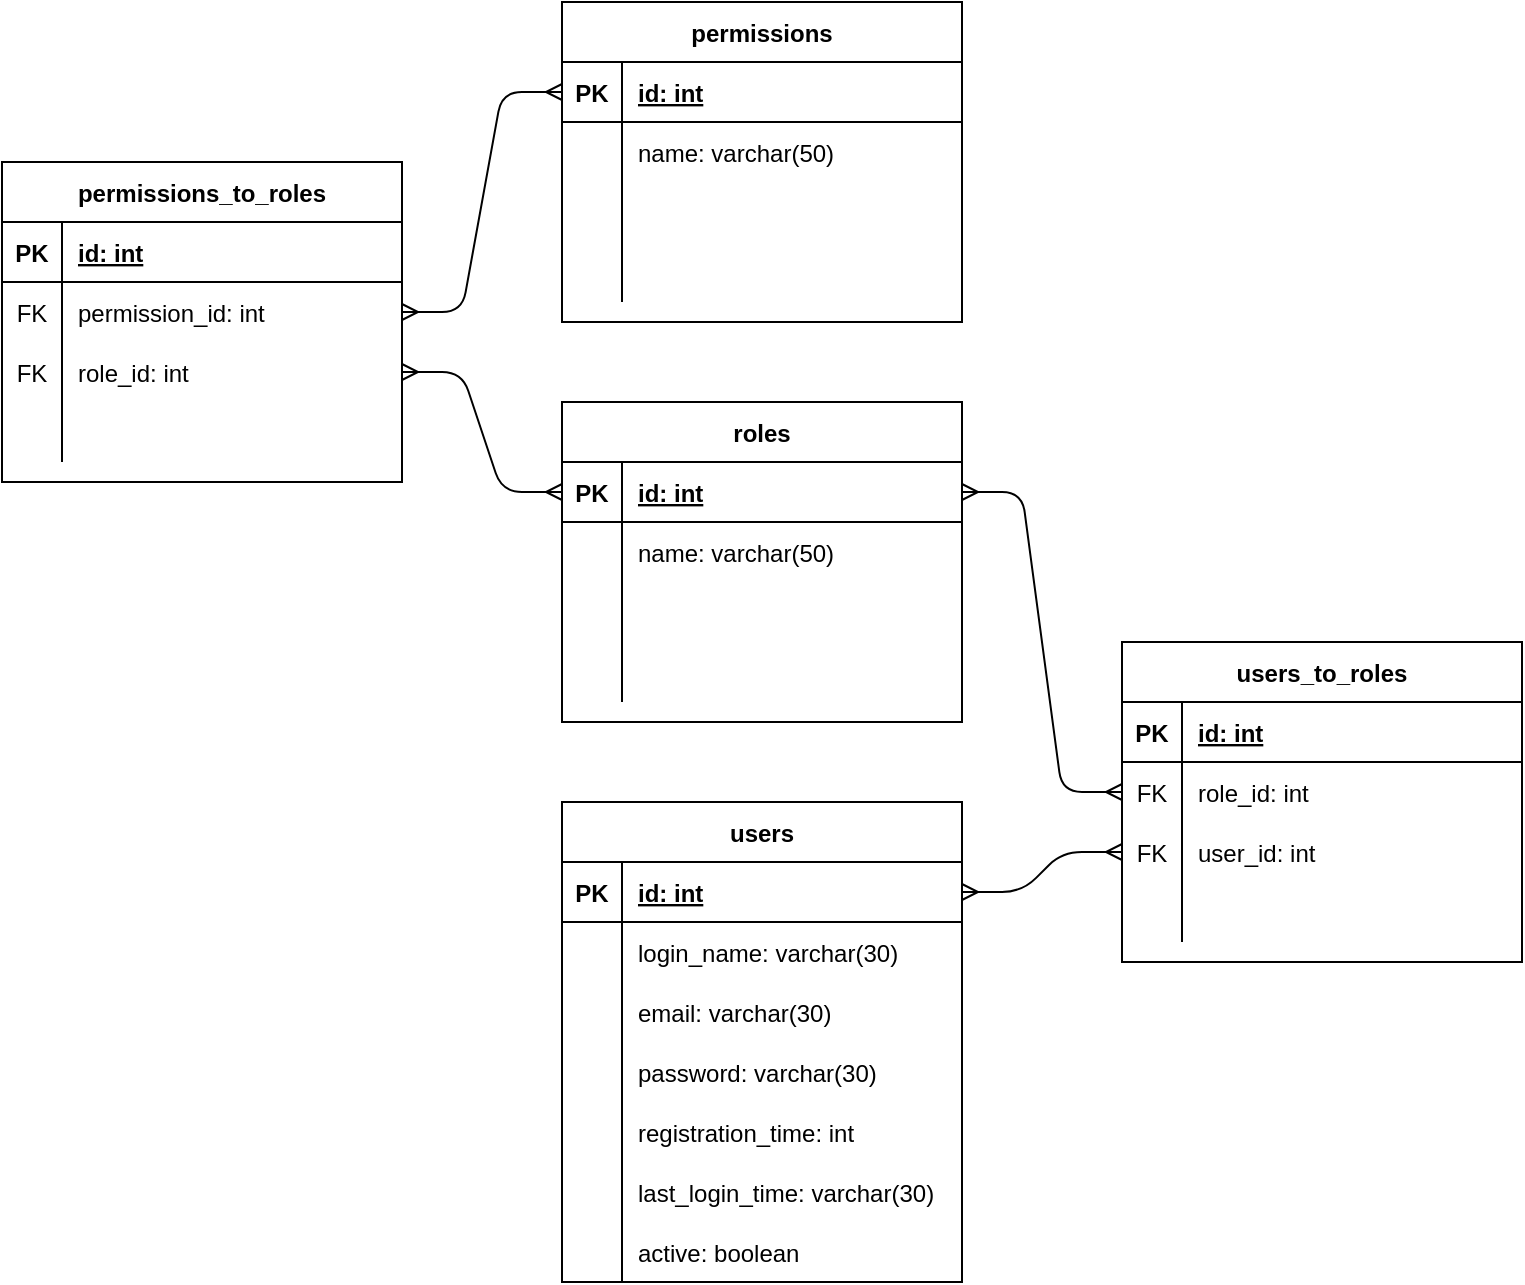 <mxfile version="13.9.9" type="device"><diagram id="AAN3GtkUn2ZmZRjl5-vt" name="Seite-1"><mxGraphModel dx="1024" dy="592" grid="1" gridSize="10" guides="1" tooltips="1" connect="1" arrows="1" fold="1" page="1" pageScale="1" pageWidth="827" pageHeight="1169" math="0" shadow="0"><root><mxCell id="0"/><mxCell id="1" parent="0"/><mxCell id="a_lSankd49kzcHhsoX8u-1" value="permissions" style="shape=table;startSize=30;container=1;collapsible=1;childLayout=tableLayout;fixedRows=1;rowLines=0;fontStyle=1;align=center;resizeLast=1;" parent="1" vertex="1"><mxGeometry x="320" y="40" width="200" height="160" as="geometry"/></mxCell><mxCell id="a_lSankd49kzcHhsoX8u-2" value="" style="shape=partialRectangle;collapsible=0;dropTarget=0;pointerEvents=0;fillColor=none;top=0;left=0;bottom=1;right=0;points=[[0,0.5],[1,0.5]];portConstraint=eastwest;" parent="a_lSankd49kzcHhsoX8u-1" vertex="1"><mxGeometry y="30" width="200" height="30" as="geometry"/></mxCell><mxCell id="a_lSankd49kzcHhsoX8u-3" value="PK" style="shape=partialRectangle;connectable=0;fillColor=none;top=0;left=0;bottom=0;right=0;fontStyle=1;overflow=hidden;" parent="a_lSankd49kzcHhsoX8u-2" vertex="1"><mxGeometry width="30" height="30" as="geometry"/></mxCell><mxCell id="a_lSankd49kzcHhsoX8u-4" value="id: int" style="shape=partialRectangle;connectable=0;fillColor=none;top=0;left=0;bottom=0;right=0;align=left;spacingLeft=6;fontStyle=5;overflow=hidden;" parent="a_lSankd49kzcHhsoX8u-2" vertex="1"><mxGeometry x="30" width="170" height="30" as="geometry"/></mxCell><mxCell id="a_lSankd49kzcHhsoX8u-5" value="" style="shape=partialRectangle;collapsible=0;dropTarget=0;pointerEvents=0;fillColor=none;top=0;left=0;bottom=0;right=0;points=[[0,0.5],[1,0.5]];portConstraint=eastwest;" parent="a_lSankd49kzcHhsoX8u-1" vertex="1"><mxGeometry y="60" width="200" height="30" as="geometry"/></mxCell><mxCell id="a_lSankd49kzcHhsoX8u-6" value="" style="shape=partialRectangle;connectable=0;fillColor=none;top=0;left=0;bottom=0;right=0;editable=1;overflow=hidden;" parent="a_lSankd49kzcHhsoX8u-5" vertex="1"><mxGeometry width="30" height="30" as="geometry"/></mxCell><mxCell id="a_lSankd49kzcHhsoX8u-7" value="name: varchar(50)" style="shape=partialRectangle;connectable=0;fillColor=none;top=0;left=0;bottom=0;right=0;align=left;spacingLeft=6;overflow=hidden;" parent="a_lSankd49kzcHhsoX8u-5" vertex="1"><mxGeometry x="30" width="170" height="30" as="geometry"/></mxCell><mxCell id="a_lSankd49kzcHhsoX8u-8" value="" style="shape=partialRectangle;collapsible=0;dropTarget=0;pointerEvents=0;fillColor=none;top=0;left=0;bottom=0;right=0;points=[[0,0.5],[1,0.5]];portConstraint=eastwest;" parent="a_lSankd49kzcHhsoX8u-1" vertex="1"><mxGeometry y="90" width="200" height="30" as="geometry"/></mxCell><mxCell id="a_lSankd49kzcHhsoX8u-9" value="" style="shape=partialRectangle;connectable=0;fillColor=none;top=0;left=0;bottom=0;right=0;editable=1;overflow=hidden;" parent="a_lSankd49kzcHhsoX8u-8" vertex="1"><mxGeometry width="30" height="30" as="geometry"/></mxCell><mxCell id="a_lSankd49kzcHhsoX8u-10" value="" style="shape=partialRectangle;connectable=0;fillColor=none;top=0;left=0;bottom=0;right=0;align=left;spacingLeft=6;overflow=hidden;" parent="a_lSankd49kzcHhsoX8u-8" vertex="1"><mxGeometry x="30" width="170" height="30" as="geometry"/></mxCell><mxCell id="a_lSankd49kzcHhsoX8u-11" value="" style="shape=partialRectangle;collapsible=0;dropTarget=0;pointerEvents=0;fillColor=none;top=0;left=0;bottom=0;right=0;points=[[0,0.5],[1,0.5]];portConstraint=eastwest;" parent="a_lSankd49kzcHhsoX8u-1" vertex="1"><mxGeometry y="120" width="200" height="30" as="geometry"/></mxCell><mxCell id="a_lSankd49kzcHhsoX8u-12" value="" style="shape=partialRectangle;connectable=0;fillColor=none;top=0;left=0;bottom=0;right=0;editable=1;overflow=hidden;" parent="a_lSankd49kzcHhsoX8u-11" vertex="1"><mxGeometry width="30" height="30" as="geometry"/></mxCell><mxCell id="a_lSankd49kzcHhsoX8u-13" value="" style="shape=partialRectangle;connectable=0;fillColor=none;top=0;left=0;bottom=0;right=0;align=left;spacingLeft=6;overflow=hidden;" parent="a_lSankd49kzcHhsoX8u-11" vertex="1"><mxGeometry x="30" width="170" height="30" as="geometry"/></mxCell><mxCell id="a_lSankd49kzcHhsoX8u-14" value="roles" style="shape=table;startSize=30;container=1;collapsible=1;childLayout=tableLayout;fixedRows=1;rowLines=0;fontStyle=1;align=center;resizeLast=1;" parent="1" vertex="1"><mxGeometry x="320" y="240" width="200" height="160" as="geometry"/></mxCell><mxCell id="a_lSankd49kzcHhsoX8u-15" value="" style="shape=partialRectangle;collapsible=0;dropTarget=0;pointerEvents=0;fillColor=none;top=0;left=0;bottom=1;right=0;points=[[0,0.5],[1,0.5]];portConstraint=eastwest;" parent="a_lSankd49kzcHhsoX8u-14" vertex="1"><mxGeometry y="30" width="200" height="30" as="geometry"/></mxCell><mxCell id="a_lSankd49kzcHhsoX8u-16" value="PK" style="shape=partialRectangle;connectable=0;fillColor=none;top=0;left=0;bottom=0;right=0;fontStyle=1;overflow=hidden;" parent="a_lSankd49kzcHhsoX8u-15" vertex="1"><mxGeometry width="30" height="30" as="geometry"/></mxCell><mxCell id="a_lSankd49kzcHhsoX8u-17" value="id: int" style="shape=partialRectangle;connectable=0;fillColor=none;top=0;left=0;bottom=0;right=0;align=left;spacingLeft=6;fontStyle=5;overflow=hidden;" parent="a_lSankd49kzcHhsoX8u-15" vertex="1"><mxGeometry x="30" width="170" height="30" as="geometry"/></mxCell><mxCell id="a_lSankd49kzcHhsoX8u-18" value="" style="shape=partialRectangle;collapsible=0;dropTarget=0;pointerEvents=0;fillColor=none;top=0;left=0;bottom=0;right=0;points=[[0,0.5],[1,0.5]];portConstraint=eastwest;" parent="a_lSankd49kzcHhsoX8u-14" vertex="1"><mxGeometry y="60" width="200" height="30" as="geometry"/></mxCell><mxCell id="a_lSankd49kzcHhsoX8u-19" value="" style="shape=partialRectangle;connectable=0;fillColor=none;top=0;left=0;bottom=0;right=0;editable=1;overflow=hidden;" parent="a_lSankd49kzcHhsoX8u-18" vertex="1"><mxGeometry width="30" height="30" as="geometry"/></mxCell><mxCell id="a_lSankd49kzcHhsoX8u-20" value="name: varchar(50)" style="shape=partialRectangle;connectable=0;fillColor=none;top=0;left=0;bottom=0;right=0;align=left;spacingLeft=6;overflow=hidden;" parent="a_lSankd49kzcHhsoX8u-18" vertex="1"><mxGeometry x="30" width="170" height="30" as="geometry"/></mxCell><mxCell id="a_lSankd49kzcHhsoX8u-21" value="" style="shape=partialRectangle;collapsible=0;dropTarget=0;pointerEvents=0;fillColor=none;top=0;left=0;bottom=0;right=0;points=[[0,0.5],[1,0.5]];portConstraint=eastwest;" parent="a_lSankd49kzcHhsoX8u-14" vertex="1"><mxGeometry y="90" width="200" height="30" as="geometry"/></mxCell><mxCell id="a_lSankd49kzcHhsoX8u-22" value="" style="shape=partialRectangle;connectable=0;fillColor=none;top=0;left=0;bottom=0;right=0;editable=1;overflow=hidden;" parent="a_lSankd49kzcHhsoX8u-21" vertex="1"><mxGeometry width="30" height="30" as="geometry"/></mxCell><mxCell id="a_lSankd49kzcHhsoX8u-23" value="" style="shape=partialRectangle;connectable=0;fillColor=none;top=0;left=0;bottom=0;right=0;align=left;spacingLeft=6;overflow=hidden;" parent="a_lSankd49kzcHhsoX8u-21" vertex="1"><mxGeometry x="30" width="170" height="30" as="geometry"/></mxCell><mxCell id="a_lSankd49kzcHhsoX8u-24" value="" style="shape=partialRectangle;collapsible=0;dropTarget=0;pointerEvents=0;fillColor=none;top=0;left=0;bottom=0;right=0;points=[[0,0.5],[1,0.5]];portConstraint=eastwest;" parent="a_lSankd49kzcHhsoX8u-14" vertex="1"><mxGeometry y="120" width="200" height="30" as="geometry"/></mxCell><mxCell id="a_lSankd49kzcHhsoX8u-25" value="" style="shape=partialRectangle;connectable=0;fillColor=none;top=0;left=0;bottom=0;right=0;editable=1;overflow=hidden;" parent="a_lSankd49kzcHhsoX8u-24" vertex="1"><mxGeometry width="30" height="30" as="geometry"/></mxCell><mxCell id="a_lSankd49kzcHhsoX8u-26" value="" style="shape=partialRectangle;connectable=0;fillColor=none;top=0;left=0;bottom=0;right=0;align=left;spacingLeft=6;overflow=hidden;" parent="a_lSankd49kzcHhsoX8u-24" vertex="1"><mxGeometry x="30" width="170" height="30" as="geometry"/></mxCell><mxCell id="a_lSankd49kzcHhsoX8u-27" value="permissions_to_roles" style="shape=table;startSize=30;container=1;collapsible=1;childLayout=tableLayout;fixedRows=1;rowLines=0;fontStyle=1;align=center;resizeLast=1;" parent="1" vertex="1"><mxGeometry x="40" y="120" width="200" height="160" as="geometry"/></mxCell><mxCell id="a_lSankd49kzcHhsoX8u-28" value="" style="shape=partialRectangle;collapsible=0;dropTarget=0;pointerEvents=0;fillColor=none;top=0;left=0;bottom=1;right=0;points=[[0,0.5],[1,0.5]];portConstraint=eastwest;" parent="a_lSankd49kzcHhsoX8u-27" vertex="1"><mxGeometry y="30" width="200" height="30" as="geometry"/></mxCell><mxCell id="a_lSankd49kzcHhsoX8u-29" value="PK" style="shape=partialRectangle;connectable=0;fillColor=none;top=0;left=0;bottom=0;right=0;fontStyle=1;overflow=hidden;" parent="a_lSankd49kzcHhsoX8u-28" vertex="1"><mxGeometry width="30" height="30" as="geometry"/></mxCell><mxCell id="a_lSankd49kzcHhsoX8u-30" value="id: int" style="shape=partialRectangle;connectable=0;fillColor=none;top=0;left=0;bottom=0;right=0;align=left;spacingLeft=6;fontStyle=5;overflow=hidden;" parent="a_lSankd49kzcHhsoX8u-28" vertex="1"><mxGeometry x="30" width="170" height="30" as="geometry"/></mxCell><mxCell id="a_lSankd49kzcHhsoX8u-34" value="" style="shape=partialRectangle;collapsible=0;dropTarget=0;pointerEvents=0;fillColor=none;top=0;left=0;bottom=0;right=0;points=[[0,0.5],[1,0.5]];portConstraint=eastwest;" parent="a_lSankd49kzcHhsoX8u-27" vertex="1"><mxGeometry y="60" width="200" height="30" as="geometry"/></mxCell><mxCell id="a_lSankd49kzcHhsoX8u-35" value="FK" style="shape=partialRectangle;connectable=0;fillColor=none;top=0;left=0;bottom=0;right=0;editable=1;overflow=hidden;" parent="a_lSankd49kzcHhsoX8u-34" vertex="1"><mxGeometry width="30" height="30" as="geometry"/></mxCell><mxCell id="a_lSankd49kzcHhsoX8u-36" value="permission_id: int" style="shape=partialRectangle;connectable=0;fillColor=none;top=0;left=0;bottom=0;right=0;align=left;spacingLeft=6;overflow=hidden;" parent="a_lSankd49kzcHhsoX8u-34" vertex="1"><mxGeometry x="30" width="170" height="30" as="geometry"/></mxCell><mxCell id="a_lSankd49kzcHhsoX8u-31" value="" style="shape=partialRectangle;collapsible=0;dropTarget=0;pointerEvents=0;fillColor=none;top=0;left=0;bottom=0;right=0;points=[[0,0.5],[1,0.5]];portConstraint=eastwest;" parent="a_lSankd49kzcHhsoX8u-27" vertex="1"><mxGeometry y="90" width="200" height="30" as="geometry"/></mxCell><mxCell id="a_lSankd49kzcHhsoX8u-32" value="FK" style="shape=partialRectangle;connectable=0;fillColor=none;top=0;left=0;bottom=0;right=0;editable=1;overflow=hidden;" parent="a_lSankd49kzcHhsoX8u-31" vertex="1"><mxGeometry width="30" height="30" as="geometry"/></mxCell><mxCell id="a_lSankd49kzcHhsoX8u-33" value="role_id: int" style="shape=partialRectangle;connectable=0;fillColor=none;top=0;left=0;bottom=0;right=0;align=left;spacingLeft=6;overflow=hidden;" parent="a_lSankd49kzcHhsoX8u-31" vertex="1"><mxGeometry x="30" width="170" height="30" as="geometry"/></mxCell><mxCell id="a_lSankd49kzcHhsoX8u-37" value="" style="shape=partialRectangle;collapsible=0;dropTarget=0;pointerEvents=0;fillColor=none;top=0;left=0;bottom=0;right=0;points=[[0,0.5],[1,0.5]];portConstraint=eastwest;" parent="a_lSankd49kzcHhsoX8u-27" vertex="1"><mxGeometry y="120" width="200" height="30" as="geometry"/></mxCell><mxCell id="a_lSankd49kzcHhsoX8u-38" value="" style="shape=partialRectangle;connectable=0;fillColor=none;top=0;left=0;bottom=0;right=0;editable=1;overflow=hidden;" parent="a_lSankd49kzcHhsoX8u-37" vertex="1"><mxGeometry width="30" height="30" as="geometry"/></mxCell><mxCell id="a_lSankd49kzcHhsoX8u-39" value="" style="shape=partialRectangle;connectable=0;fillColor=none;top=0;left=0;bottom=0;right=0;align=left;spacingLeft=6;overflow=hidden;" parent="a_lSankd49kzcHhsoX8u-37" vertex="1"><mxGeometry x="30" width="170" height="30" as="geometry"/></mxCell><mxCell id="a_lSankd49kzcHhsoX8u-40" value="" style="edgeStyle=entityRelationEdgeStyle;fontSize=12;html=1;endArrow=ERmany;startArrow=ERmany;entryX=0;entryY=0.5;entryDx=0;entryDy=0;exitX=1;exitY=0.5;exitDx=0;exitDy=0;" parent="1" source="a_lSankd49kzcHhsoX8u-31" target="a_lSankd49kzcHhsoX8u-15" edge="1"><mxGeometry width="100" height="100" relative="1" as="geometry"><mxPoint x="890" y="340" as="sourcePoint"/><mxPoint x="990" y="240" as="targetPoint"/></mxGeometry></mxCell><mxCell id="a_lSankd49kzcHhsoX8u-41" value="" style="edgeStyle=entityRelationEdgeStyle;fontSize=12;html=1;endArrow=ERmany;startArrow=ERmany;entryX=0;entryY=0.5;entryDx=0;entryDy=0;exitX=1;exitY=0.5;exitDx=0;exitDy=0;" parent="1" source="a_lSankd49kzcHhsoX8u-34" target="a_lSankd49kzcHhsoX8u-2" edge="1"><mxGeometry width="100" height="100" relative="1" as="geometry"><mxPoint x="610" y="280" as="sourcePoint"/><mxPoint x="690" y="170" as="targetPoint"/></mxGeometry></mxCell><mxCell id="a_lSankd49kzcHhsoX8u-42" value="users" style="shape=table;startSize=30;container=1;collapsible=1;childLayout=tableLayout;fixedRows=1;rowLines=0;fontStyle=1;align=center;resizeLast=1;" parent="1" vertex="1"><mxGeometry x="320" y="440" width="200" height="240" as="geometry"/></mxCell><mxCell id="a_lSankd49kzcHhsoX8u-43" value="" style="shape=partialRectangle;collapsible=0;dropTarget=0;pointerEvents=0;fillColor=none;top=0;left=0;bottom=1;right=0;points=[[0,0.5],[1,0.5]];portConstraint=eastwest;" parent="a_lSankd49kzcHhsoX8u-42" vertex="1"><mxGeometry y="30" width="200" height="30" as="geometry"/></mxCell><mxCell id="a_lSankd49kzcHhsoX8u-44" value="PK" style="shape=partialRectangle;connectable=0;fillColor=none;top=0;left=0;bottom=0;right=0;fontStyle=1;overflow=hidden;" parent="a_lSankd49kzcHhsoX8u-43" vertex="1"><mxGeometry width="30" height="30" as="geometry"/></mxCell><mxCell id="a_lSankd49kzcHhsoX8u-45" value="id: int" style="shape=partialRectangle;connectable=0;fillColor=none;top=0;left=0;bottom=0;right=0;align=left;spacingLeft=6;fontStyle=5;overflow=hidden;" parent="a_lSankd49kzcHhsoX8u-43" vertex="1"><mxGeometry x="30" width="170" height="30" as="geometry"/></mxCell><mxCell id="a_lSankd49kzcHhsoX8u-46" value="" style="shape=partialRectangle;collapsible=0;dropTarget=0;pointerEvents=0;fillColor=none;top=0;left=0;bottom=0;right=0;points=[[0,0.5],[1,0.5]];portConstraint=eastwest;" parent="a_lSankd49kzcHhsoX8u-42" vertex="1"><mxGeometry y="60" width="200" height="30" as="geometry"/></mxCell><mxCell id="a_lSankd49kzcHhsoX8u-47" value="" style="shape=partialRectangle;connectable=0;fillColor=none;top=0;left=0;bottom=0;right=0;editable=1;overflow=hidden;" parent="a_lSankd49kzcHhsoX8u-46" vertex="1"><mxGeometry width="30" height="30" as="geometry"/></mxCell><mxCell id="a_lSankd49kzcHhsoX8u-48" value="login_name: varchar(30)" style="shape=partialRectangle;connectable=0;fillColor=none;top=0;left=0;bottom=0;right=0;align=left;spacingLeft=6;overflow=hidden;" parent="a_lSankd49kzcHhsoX8u-46" vertex="1"><mxGeometry x="30" width="170" height="30" as="geometry"/></mxCell><mxCell id="a_lSankd49kzcHhsoX8u-49" value="" style="shape=partialRectangle;collapsible=0;dropTarget=0;pointerEvents=0;fillColor=none;top=0;left=0;bottom=0;right=0;points=[[0,0.5],[1,0.5]];portConstraint=eastwest;" parent="a_lSankd49kzcHhsoX8u-42" vertex="1"><mxGeometry y="90" width="200" height="30" as="geometry"/></mxCell><mxCell id="a_lSankd49kzcHhsoX8u-50" value="" style="shape=partialRectangle;connectable=0;fillColor=none;top=0;left=0;bottom=0;right=0;editable=1;overflow=hidden;" parent="a_lSankd49kzcHhsoX8u-49" vertex="1"><mxGeometry width="30" height="30" as="geometry"/></mxCell><mxCell id="a_lSankd49kzcHhsoX8u-51" value="email: varchar(30)" style="shape=partialRectangle;connectable=0;fillColor=none;top=0;left=0;bottom=0;right=0;align=left;spacingLeft=6;overflow=hidden;" parent="a_lSankd49kzcHhsoX8u-49" vertex="1"><mxGeometry x="30" width="170" height="30" as="geometry"/></mxCell><mxCell id="a_lSankd49kzcHhsoX8u-55" value="" style="shape=partialRectangle;collapsible=0;dropTarget=0;pointerEvents=0;fillColor=none;top=0;left=0;bottom=0;right=0;points=[[0,0.5],[1,0.5]];portConstraint=eastwest;" parent="a_lSankd49kzcHhsoX8u-42" vertex="1"><mxGeometry y="120" width="200" height="30" as="geometry"/></mxCell><mxCell id="a_lSankd49kzcHhsoX8u-56" value="" style="shape=partialRectangle;connectable=0;fillColor=none;top=0;left=0;bottom=0;right=0;editable=1;overflow=hidden;" parent="a_lSankd49kzcHhsoX8u-55" vertex="1"><mxGeometry width="30" height="30" as="geometry"/></mxCell><mxCell id="a_lSankd49kzcHhsoX8u-57" value="password: varchar(30)" style="shape=partialRectangle;connectable=0;fillColor=none;top=0;left=0;bottom=0;right=0;align=left;spacingLeft=6;overflow=hidden;" parent="a_lSankd49kzcHhsoX8u-55" vertex="1"><mxGeometry x="30" width="170" height="30" as="geometry"/></mxCell><mxCell id="a_lSankd49kzcHhsoX8u-52" value="" style="shape=partialRectangle;collapsible=0;dropTarget=0;pointerEvents=0;fillColor=none;top=0;left=0;bottom=0;right=0;points=[[0,0.5],[1,0.5]];portConstraint=eastwest;" parent="a_lSankd49kzcHhsoX8u-42" vertex="1"><mxGeometry y="150" width="200" height="30" as="geometry"/></mxCell><mxCell id="a_lSankd49kzcHhsoX8u-53" value="" style="shape=partialRectangle;connectable=0;fillColor=none;top=0;left=0;bottom=0;right=0;editable=1;overflow=hidden;" parent="a_lSankd49kzcHhsoX8u-52" vertex="1"><mxGeometry width="30" height="30" as="geometry"/></mxCell><mxCell id="a_lSankd49kzcHhsoX8u-54" value="registration_time: int" style="shape=partialRectangle;connectable=0;fillColor=none;top=0;left=0;bottom=0;right=0;align=left;spacingLeft=6;overflow=hidden;" parent="a_lSankd49kzcHhsoX8u-52" vertex="1"><mxGeometry x="30" width="170" height="30" as="geometry"/></mxCell><mxCell id="a_lSankd49kzcHhsoX8u-58" value="" style="shape=partialRectangle;collapsible=0;dropTarget=0;pointerEvents=0;fillColor=none;top=0;left=0;bottom=0;right=0;points=[[0,0.5],[1,0.5]];portConstraint=eastwest;" parent="a_lSankd49kzcHhsoX8u-42" vertex="1"><mxGeometry y="180" width="200" height="30" as="geometry"/></mxCell><mxCell id="a_lSankd49kzcHhsoX8u-59" value="" style="shape=partialRectangle;connectable=0;fillColor=none;top=0;left=0;bottom=0;right=0;editable=1;overflow=hidden;" parent="a_lSankd49kzcHhsoX8u-58" vertex="1"><mxGeometry width="30" height="30" as="geometry"/></mxCell><mxCell id="a_lSankd49kzcHhsoX8u-60" value="last_login_time: varchar(30)" style="shape=partialRectangle;connectable=0;fillColor=none;top=0;left=0;bottom=0;right=0;align=left;spacingLeft=6;overflow=hidden;" parent="a_lSankd49kzcHhsoX8u-58" vertex="1"><mxGeometry x="30" width="170" height="30" as="geometry"/></mxCell><mxCell id="a_lSankd49kzcHhsoX8u-61" value="" style="shape=partialRectangle;collapsible=0;dropTarget=0;pointerEvents=0;fillColor=none;top=0;left=0;bottom=0;right=0;points=[[0,0.5],[1,0.5]];portConstraint=eastwest;" parent="a_lSankd49kzcHhsoX8u-42" vertex="1"><mxGeometry y="210" width="200" height="30" as="geometry"/></mxCell><mxCell id="a_lSankd49kzcHhsoX8u-62" value="" style="shape=partialRectangle;connectable=0;fillColor=none;top=0;left=0;bottom=0;right=0;editable=1;overflow=hidden;" parent="a_lSankd49kzcHhsoX8u-61" vertex="1"><mxGeometry width="30" height="30" as="geometry"/></mxCell><mxCell id="a_lSankd49kzcHhsoX8u-63" value="active: boolean" style="shape=partialRectangle;connectable=0;fillColor=none;top=0;left=0;bottom=0;right=0;align=left;spacingLeft=6;overflow=hidden;" parent="a_lSankd49kzcHhsoX8u-61" vertex="1"><mxGeometry x="30" width="170" height="30" as="geometry"/></mxCell><mxCell id="a_lSankd49kzcHhsoX8u-64" value="users_to_roles" style="shape=table;startSize=30;container=1;collapsible=1;childLayout=tableLayout;fixedRows=1;rowLines=0;fontStyle=1;align=center;resizeLast=1;" parent="1" vertex="1"><mxGeometry x="600" y="360" width="200" height="160" as="geometry"/></mxCell><mxCell id="a_lSankd49kzcHhsoX8u-65" value="" style="shape=partialRectangle;collapsible=0;dropTarget=0;pointerEvents=0;fillColor=none;top=0;left=0;bottom=1;right=0;points=[[0,0.5],[1,0.5]];portConstraint=eastwest;" parent="a_lSankd49kzcHhsoX8u-64" vertex="1"><mxGeometry y="30" width="200" height="30" as="geometry"/></mxCell><mxCell id="a_lSankd49kzcHhsoX8u-66" value="PK" style="shape=partialRectangle;connectable=0;fillColor=none;top=0;left=0;bottom=0;right=0;fontStyle=1;overflow=hidden;" parent="a_lSankd49kzcHhsoX8u-65" vertex="1"><mxGeometry width="30" height="30" as="geometry"/></mxCell><mxCell id="a_lSankd49kzcHhsoX8u-67" value="id: int" style="shape=partialRectangle;connectable=0;fillColor=none;top=0;left=0;bottom=0;right=0;align=left;spacingLeft=6;fontStyle=5;overflow=hidden;" parent="a_lSankd49kzcHhsoX8u-65" vertex="1"><mxGeometry x="30" width="170" height="30" as="geometry"/></mxCell><mxCell id="a_lSankd49kzcHhsoX8u-71" value="" style="shape=partialRectangle;collapsible=0;dropTarget=0;pointerEvents=0;fillColor=none;top=0;left=0;bottom=0;right=0;points=[[0,0.5],[1,0.5]];portConstraint=eastwest;" parent="a_lSankd49kzcHhsoX8u-64" vertex="1"><mxGeometry y="60" width="200" height="30" as="geometry"/></mxCell><mxCell id="a_lSankd49kzcHhsoX8u-72" value="FK" style="shape=partialRectangle;connectable=0;fillColor=none;top=0;left=0;bottom=0;right=0;editable=1;overflow=hidden;" parent="a_lSankd49kzcHhsoX8u-71" vertex="1"><mxGeometry width="30" height="30" as="geometry"/></mxCell><mxCell id="a_lSankd49kzcHhsoX8u-73" value="role_id: int" style="shape=partialRectangle;connectable=0;fillColor=none;top=0;left=0;bottom=0;right=0;align=left;spacingLeft=6;overflow=hidden;" parent="a_lSankd49kzcHhsoX8u-71" vertex="1"><mxGeometry x="30" width="170" height="30" as="geometry"/></mxCell><mxCell id="a_lSankd49kzcHhsoX8u-68" value="" style="shape=partialRectangle;collapsible=0;dropTarget=0;pointerEvents=0;fillColor=none;top=0;left=0;bottom=0;right=0;points=[[0,0.5],[1,0.5]];portConstraint=eastwest;" parent="a_lSankd49kzcHhsoX8u-64" vertex="1"><mxGeometry y="90" width="200" height="30" as="geometry"/></mxCell><mxCell id="a_lSankd49kzcHhsoX8u-69" value="FK" style="shape=partialRectangle;connectable=0;fillColor=none;top=0;left=0;bottom=0;right=0;editable=1;overflow=hidden;" parent="a_lSankd49kzcHhsoX8u-68" vertex="1"><mxGeometry width="30" height="30" as="geometry"/></mxCell><mxCell id="a_lSankd49kzcHhsoX8u-70" value="user_id: int" style="shape=partialRectangle;connectable=0;fillColor=none;top=0;left=0;bottom=0;right=0;align=left;spacingLeft=6;overflow=hidden;" parent="a_lSankd49kzcHhsoX8u-68" vertex="1"><mxGeometry x="30" width="170" height="30" as="geometry"/></mxCell><mxCell id="a_lSankd49kzcHhsoX8u-74" value="" style="shape=partialRectangle;collapsible=0;dropTarget=0;pointerEvents=0;fillColor=none;top=0;left=0;bottom=0;right=0;points=[[0,0.5],[1,0.5]];portConstraint=eastwest;" parent="a_lSankd49kzcHhsoX8u-64" vertex="1"><mxGeometry y="120" width="200" height="30" as="geometry"/></mxCell><mxCell id="a_lSankd49kzcHhsoX8u-75" value="" style="shape=partialRectangle;connectable=0;fillColor=none;top=0;left=0;bottom=0;right=0;editable=1;overflow=hidden;" parent="a_lSankd49kzcHhsoX8u-74" vertex="1"><mxGeometry width="30" height="30" as="geometry"/></mxCell><mxCell id="a_lSankd49kzcHhsoX8u-76" value="" style="shape=partialRectangle;connectable=0;fillColor=none;top=0;left=0;bottom=0;right=0;align=left;spacingLeft=6;overflow=hidden;" parent="a_lSankd49kzcHhsoX8u-74" vertex="1"><mxGeometry x="30" width="170" height="30" as="geometry"/></mxCell><mxCell id="a_lSankd49kzcHhsoX8u-77" value="" style="edgeStyle=entityRelationEdgeStyle;fontSize=12;html=1;endArrow=ERmany;startArrow=ERmany;entryX=0;entryY=0.5;entryDx=0;entryDy=0;exitX=1;exitY=0.5;exitDx=0;exitDy=0;" parent="1" source="a_lSankd49kzcHhsoX8u-15" target="a_lSankd49kzcHhsoX8u-71" edge="1"><mxGeometry width="100" height="100" relative="1" as="geometry"><mxPoint x="560" y="260" as="sourcePoint"/><mxPoint x="640" y="320" as="targetPoint"/></mxGeometry></mxCell><mxCell id="a_lSankd49kzcHhsoX8u-78" value="" style="edgeStyle=entityRelationEdgeStyle;fontSize=12;html=1;endArrow=ERmany;startArrow=ERmany;entryX=0;entryY=0.5;entryDx=0;entryDy=0;exitX=1;exitY=0.5;exitDx=0;exitDy=0;" parent="1" source="a_lSankd49kzcHhsoX8u-43" target="a_lSankd49kzcHhsoX8u-68" edge="1"><mxGeometry width="100" height="100" relative="1" as="geometry"><mxPoint x="530" y="295" as="sourcePoint"/><mxPoint x="610" y="445" as="targetPoint"/></mxGeometry></mxCell></root></mxGraphModel></diagram></mxfile>
